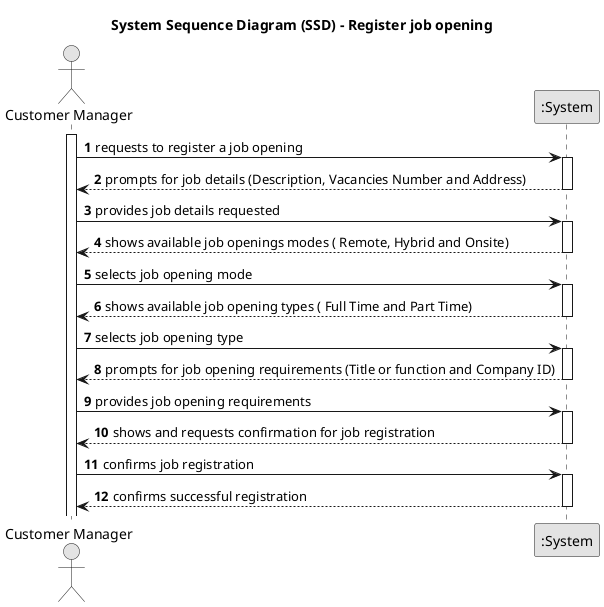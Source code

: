 @startuml
skinparam monochrome true
skinparam packageStyle rectangle
skinparam shadowing false

title System Sequence Diagram (SSD) - Register job opening

autonumber

actor "Customer Manager" as Manager
participant ":System" as System

activate Manager

    Manager -> System : requests to register a job opening
    activate System

    System --> Manager : prompts for job details (Description, Vacancies Number and Address)

    deactivate System

    Manager -> System : provides job details requested

    activate System

        System --> Manager : shows available job openings modes ( Remote, Hybrid and Onsite)

    deactivate System

        Manager -> System : selects job opening mode

    activate System

        System --> Manager : shows available job opening types ( Full Time and Part Time)

    deactivate System

        Manager -> System : selects job opening type

    activate System


        System --> Manager : prompts for job opening requirements (Title or function and Company ID)

    deactivate System

        Manager -> System : provides job opening requirements

    activate System

        System --> Manager : shows and requests confirmation for job registration

    deactivate System

        Manager -> System : confirms job registration

    activate System

        System --> Manager : confirms successful registration

    deactivate System

@enduml